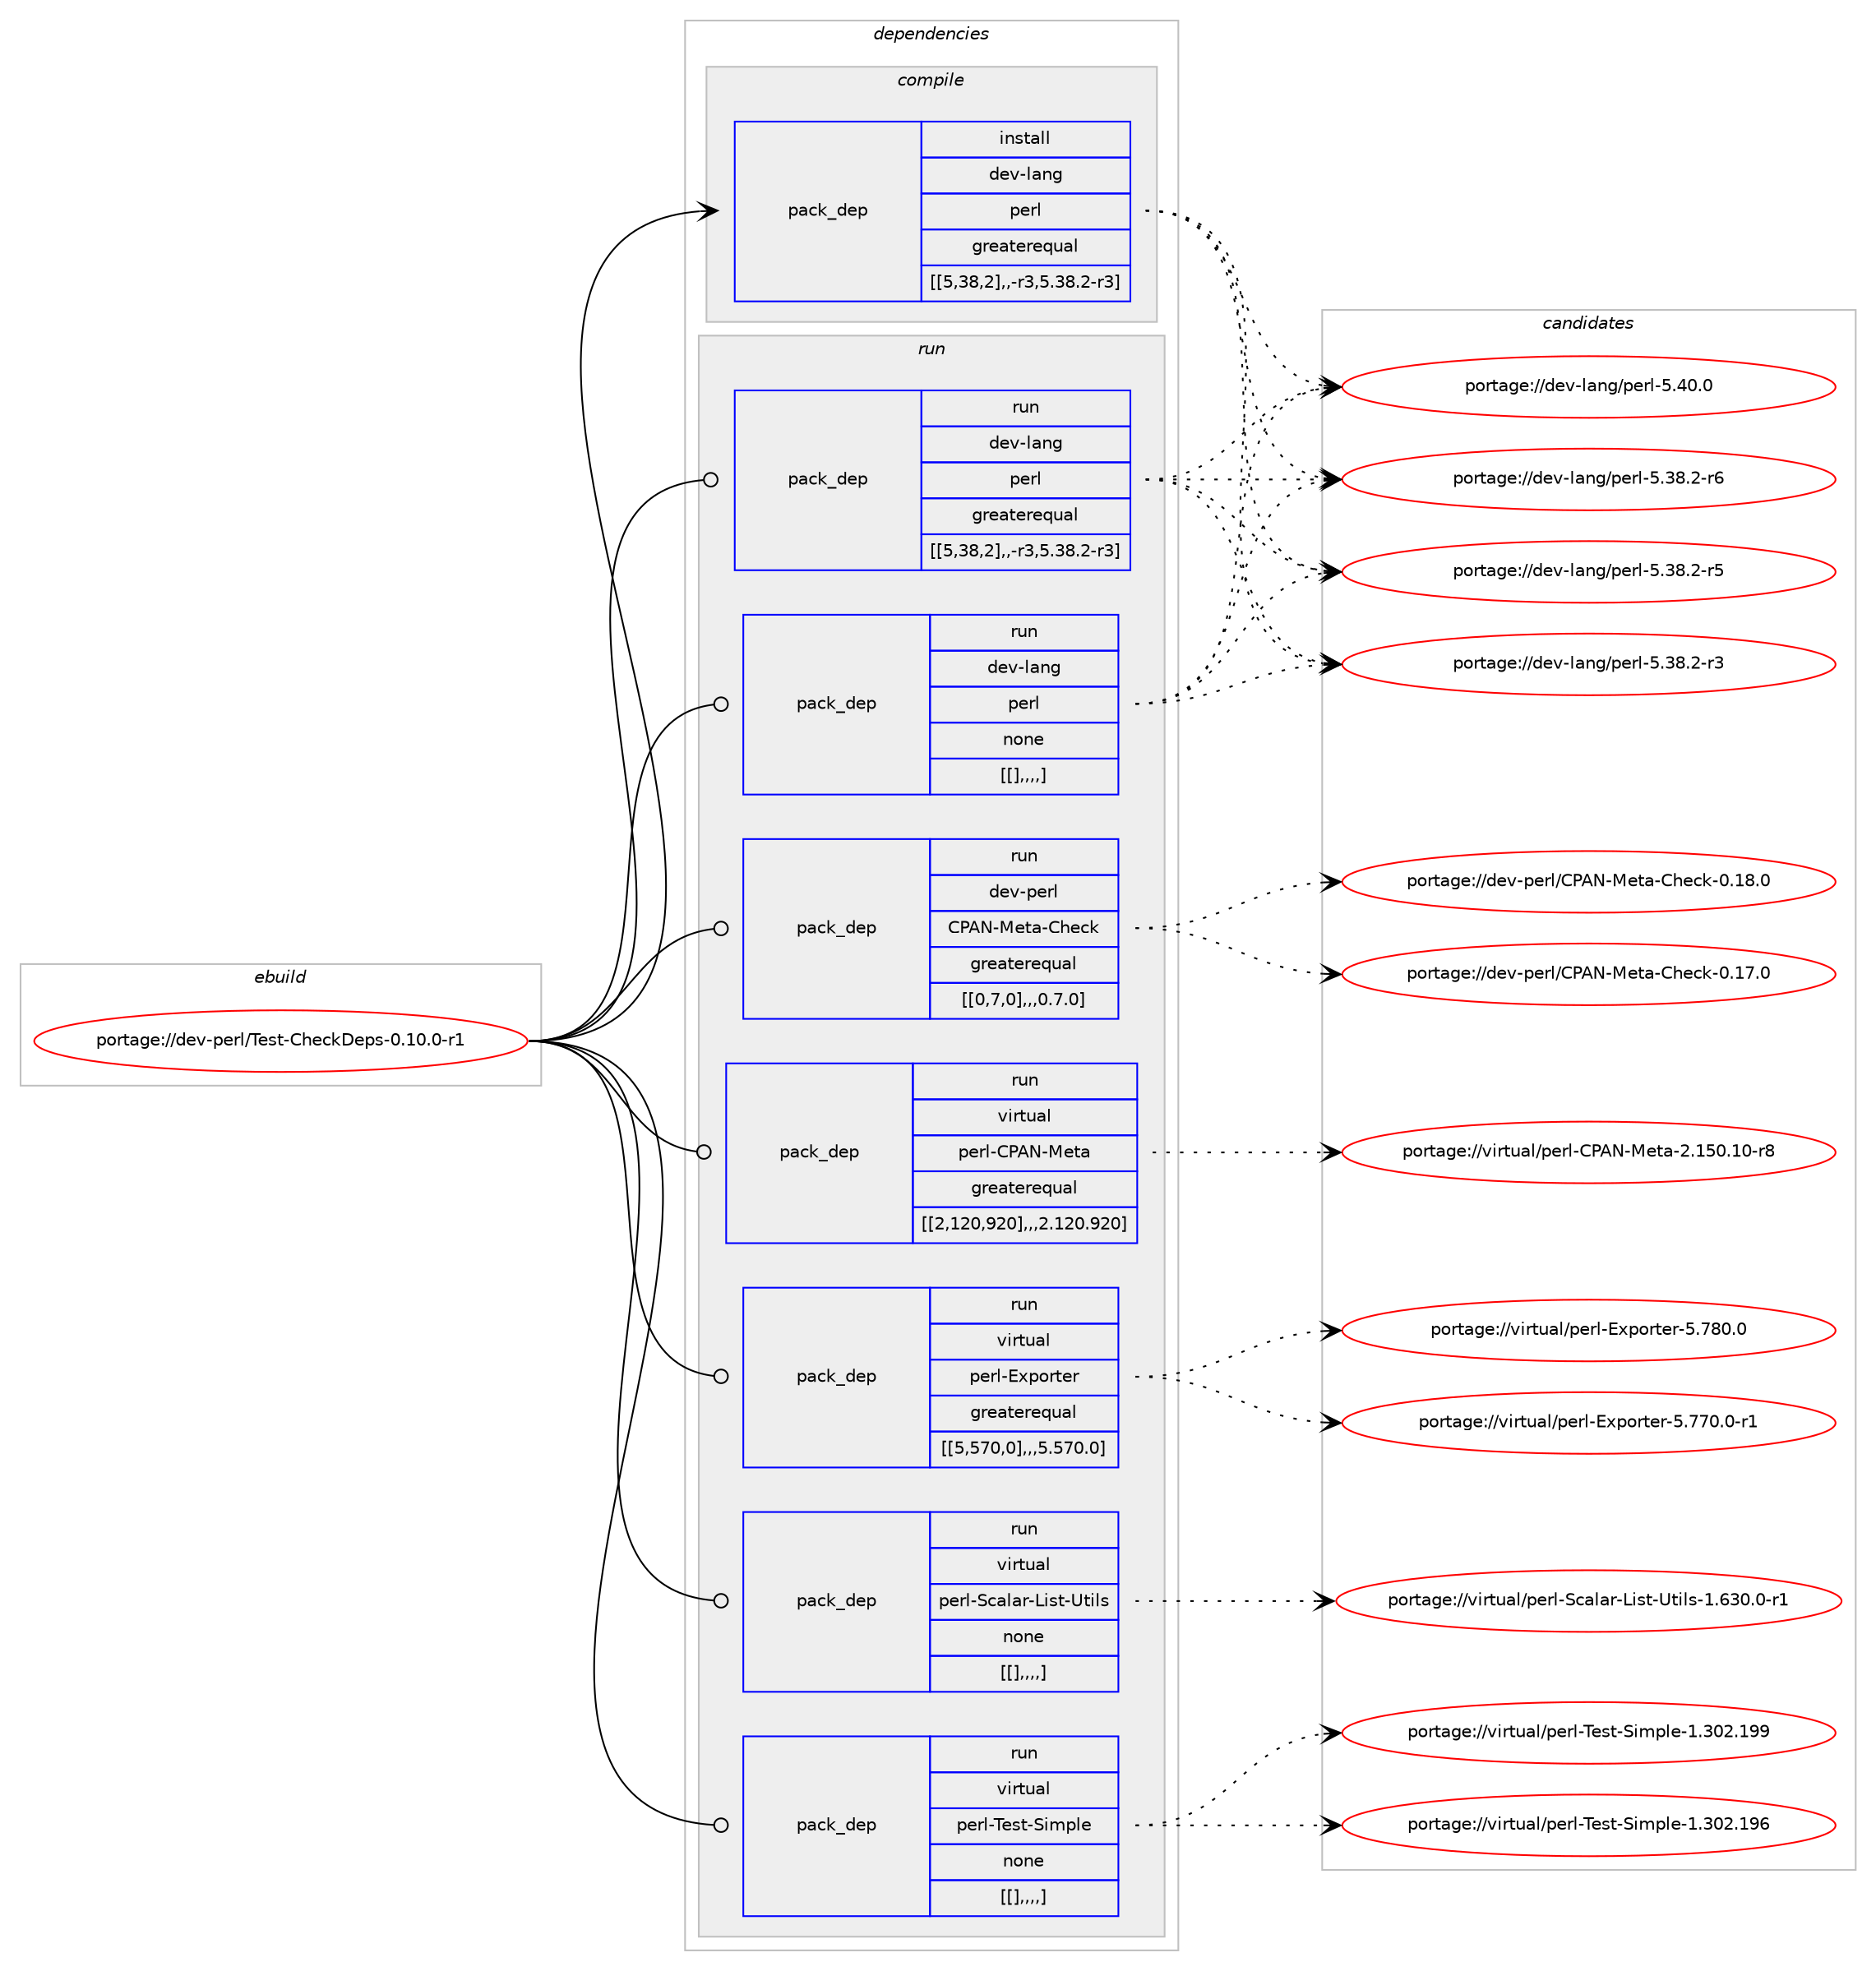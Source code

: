 digraph prolog {

# *************
# Graph options
# *************

newrank=true;
concentrate=true;
compound=true;
graph [rankdir=LR,fontname=Helvetica,fontsize=10,ranksep=1.5];#, ranksep=2.5, nodesep=0.2];
edge  [arrowhead=vee];
node  [fontname=Helvetica,fontsize=10];

# **********
# The ebuild
# **********

subgraph cluster_leftcol {
color=gray;
label=<<i>ebuild</i>>;
id [label="portage://dev-perl/Test-CheckDeps-0.10.0-r1", color=red, width=4, href="../dev-perl/Test-CheckDeps-0.10.0-r1.svg"];
}

# ****************
# The dependencies
# ****************

subgraph cluster_midcol {
color=gray;
label=<<i>dependencies</i>>;
subgraph cluster_compile {
fillcolor="#eeeeee";
style=filled;
label=<<i>compile</i>>;
subgraph pack106445 {
dependency138307 [label=<<TABLE BORDER="0" CELLBORDER="1" CELLSPACING="0" CELLPADDING="4" WIDTH="220"><TR><TD ROWSPAN="6" CELLPADDING="30">pack_dep</TD></TR><TR><TD WIDTH="110">install</TD></TR><TR><TD>dev-lang</TD></TR><TR><TD>perl</TD></TR><TR><TD>greaterequal</TD></TR><TR><TD>[[5,38,2],,-r3,5.38.2-r3]</TD></TR></TABLE>>, shape=none, color=blue];
}
id:e -> dependency138307:w [weight=20,style="solid",arrowhead="vee"];
}
subgraph cluster_compileandrun {
fillcolor="#eeeeee";
style=filled;
label=<<i>compile and run</i>>;
}
subgraph cluster_run {
fillcolor="#eeeeee";
style=filled;
label=<<i>run</i>>;
subgraph pack106446 {
dependency138308 [label=<<TABLE BORDER="0" CELLBORDER="1" CELLSPACING="0" CELLPADDING="4" WIDTH="220"><TR><TD ROWSPAN="6" CELLPADDING="30">pack_dep</TD></TR><TR><TD WIDTH="110">run</TD></TR><TR><TD>dev-lang</TD></TR><TR><TD>perl</TD></TR><TR><TD>greaterequal</TD></TR><TR><TD>[[5,38,2],,-r3,5.38.2-r3]</TD></TR></TABLE>>, shape=none, color=blue];
}
id:e -> dependency138308:w [weight=20,style="solid",arrowhead="odot"];
subgraph pack106447 {
dependency138309 [label=<<TABLE BORDER="0" CELLBORDER="1" CELLSPACING="0" CELLPADDING="4" WIDTH="220"><TR><TD ROWSPAN="6" CELLPADDING="30">pack_dep</TD></TR><TR><TD WIDTH="110">run</TD></TR><TR><TD>dev-lang</TD></TR><TR><TD>perl</TD></TR><TR><TD>none</TD></TR><TR><TD>[[],,,,]</TD></TR></TABLE>>, shape=none, color=blue];
}
id:e -> dependency138309:w [weight=20,style="solid",arrowhead="odot"];
subgraph pack106448 {
dependency138310 [label=<<TABLE BORDER="0" CELLBORDER="1" CELLSPACING="0" CELLPADDING="4" WIDTH="220"><TR><TD ROWSPAN="6" CELLPADDING="30">pack_dep</TD></TR><TR><TD WIDTH="110">run</TD></TR><TR><TD>dev-perl</TD></TR><TR><TD>CPAN-Meta-Check</TD></TR><TR><TD>greaterequal</TD></TR><TR><TD>[[0,7,0],,,0.7.0]</TD></TR></TABLE>>, shape=none, color=blue];
}
id:e -> dependency138310:w [weight=20,style="solid",arrowhead="odot"];
subgraph pack106449 {
dependency138311 [label=<<TABLE BORDER="0" CELLBORDER="1" CELLSPACING="0" CELLPADDING="4" WIDTH="220"><TR><TD ROWSPAN="6" CELLPADDING="30">pack_dep</TD></TR><TR><TD WIDTH="110">run</TD></TR><TR><TD>virtual</TD></TR><TR><TD>perl-CPAN-Meta</TD></TR><TR><TD>greaterequal</TD></TR><TR><TD>[[2,120,920],,,2.120.920]</TD></TR></TABLE>>, shape=none, color=blue];
}
id:e -> dependency138311:w [weight=20,style="solid",arrowhead="odot"];
subgraph pack106450 {
dependency138312 [label=<<TABLE BORDER="0" CELLBORDER="1" CELLSPACING="0" CELLPADDING="4" WIDTH="220"><TR><TD ROWSPAN="6" CELLPADDING="30">pack_dep</TD></TR><TR><TD WIDTH="110">run</TD></TR><TR><TD>virtual</TD></TR><TR><TD>perl-Exporter</TD></TR><TR><TD>greaterequal</TD></TR><TR><TD>[[5,570,0],,,5.570.0]</TD></TR></TABLE>>, shape=none, color=blue];
}
id:e -> dependency138312:w [weight=20,style="solid",arrowhead="odot"];
subgraph pack106451 {
dependency138313 [label=<<TABLE BORDER="0" CELLBORDER="1" CELLSPACING="0" CELLPADDING="4" WIDTH="220"><TR><TD ROWSPAN="6" CELLPADDING="30">pack_dep</TD></TR><TR><TD WIDTH="110">run</TD></TR><TR><TD>virtual</TD></TR><TR><TD>perl-Scalar-List-Utils</TD></TR><TR><TD>none</TD></TR><TR><TD>[[],,,,]</TD></TR></TABLE>>, shape=none, color=blue];
}
id:e -> dependency138313:w [weight=20,style="solid",arrowhead="odot"];
subgraph pack106452 {
dependency138314 [label=<<TABLE BORDER="0" CELLBORDER="1" CELLSPACING="0" CELLPADDING="4" WIDTH="220"><TR><TD ROWSPAN="6" CELLPADDING="30">pack_dep</TD></TR><TR><TD WIDTH="110">run</TD></TR><TR><TD>virtual</TD></TR><TR><TD>perl-Test-Simple</TD></TR><TR><TD>none</TD></TR><TR><TD>[[],,,,]</TD></TR></TABLE>>, shape=none, color=blue];
}
id:e -> dependency138314:w [weight=20,style="solid",arrowhead="odot"];
}
}

# **************
# The candidates
# **************

subgraph cluster_choices {
rank=same;
color=gray;
label=<<i>candidates</i>>;

subgraph choice106445 {
color=black;
nodesep=1;
choice10010111845108971101034711210111410845534652484648 [label="portage://dev-lang/perl-5.40.0", color=red, width=4,href="../dev-lang/perl-5.40.0.svg"];
choice100101118451089711010347112101114108455346515646504511454 [label="portage://dev-lang/perl-5.38.2-r6", color=red, width=4,href="../dev-lang/perl-5.38.2-r6.svg"];
choice100101118451089711010347112101114108455346515646504511453 [label="portage://dev-lang/perl-5.38.2-r5", color=red, width=4,href="../dev-lang/perl-5.38.2-r5.svg"];
choice100101118451089711010347112101114108455346515646504511451 [label="portage://dev-lang/perl-5.38.2-r3", color=red, width=4,href="../dev-lang/perl-5.38.2-r3.svg"];
dependency138307:e -> choice10010111845108971101034711210111410845534652484648:w [style=dotted,weight="100"];
dependency138307:e -> choice100101118451089711010347112101114108455346515646504511454:w [style=dotted,weight="100"];
dependency138307:e -> choice100101118451089711010347112101114108455346515646504511453:w [style=dotted,weight="100"];
dependency138307:e -> choice100101118451089711010347112101114108455346515646504511451:w [style=dotted,weight="100"];
}
subgraph choice106446 {
color=black;
nodesep=1;
choice10010111845108971101034711210111410845534652484648 [label="portage://dev-lang/perl-5.40.0", color=red, width=4,href="../dev-lang/perl-5.40.0.svg"];
choice100101118451089711010347112101114108455346515646504511454 [label="portage://dev-lang/perl-5.38.2-r6", color=red, width=4,href="../dev-lang/perl-5.38.2-r6.svg"];
choice100101118451089711010347112101114108455346515646504511453 [label="portage://dev-lang/perl-5.38.2-r5", color=red, width=4,href="../dev-lang/perl-5.38.2-r5.svg"];
choice100101118451089711010347112101114108455346515646504511451 [label="portage://dev-lang/perl-5.38.2-r3", color=red, width=4,href="../dev-lang/perl-5.38.2-r3.svg"];
dependency138308:e -> choice10010111845108971101034711210111410845534652484648:w [style=dotted,weight="100"];
dependency138308:e -> choice100101118451089711010347112101114108455346515646504511454:w [style=dotted,weight="100"];
dependency138308:e -> choice100101118451089711010347112101114108455346515646504511453:w [style=dotted,weight="100"];
dependency138308:e -> choice100101118451089711010347112101114108455346515646504511451:w [style=dotted,weight="100"];
}
subgraph choice106447 {
color=black;
nodesep=1;
choice10010111845108971101034711210111410845534652484648 [label="portage://dev-lang/perl-5.40.0", color=red, width=4,href="../dev-lang/perl-5.40.0.svg"];
choice100101118451089711010347112101114108455346515646504511454 [label="portage://dev-lang/perl-5.38.2-r6", color=red, width=4,href="../dev-lang/perl-5.38.2-r6.svg"];
choice100101118451089711010347112101114108455346515646504511453 [label="portage://dev-lang/perl-5.38.2-r5", color=red, width=4,href="../dev-lang/perl-5.38.2-r5.svg"];
choice100101118451089711010347112101114108455346515646504511451 [label="portage://dev-lang/perl-5.38.2-r3", color=red, width=4,href="../dev-lang/perl-5.38.2-r3.svg"];
dependency138309:e -> choice10010111845108971101034711210111410845534652484648:w [style=dotted,weight="100"];
dependency138309:e -> choice100101118451089711010347112101114108455346515646504511454:w [style=dotted,weight="100"];
dependency138309:e -> choice100101118451089711010347112101114108455346515646504511453:w [style=dotted,weight="100"];
dependency138309:e -> choice100101118451089711010347112101114108455346515646504511451:w [style=dotted,weight="100"];
}
subgraph choice106448 {
color=black;
nodesep=1;
choice10010111845112101114108476780657845771011169745671041019910745484649564648 [label="portage://dev-perl/CPAN-Meta-Check-0.18.0", color=red, width=4,href="../dev-perl/CPAN-Meta-Check-0.18.0.svg"];
choice10010111845112101114108476780657845771011169745671041019910745484649554648 [label="portage://dev-perl/CPAN-Meta-Check-0.17.0", color=red, width=4,href="../dev-perl/CPAN-Meta-Check-0.17.0.svg"];
dependency138310:e -> choice10010111845112101114108476780657845771011169745671041019910745484649564648:w [style=dotted,weight="100"];
dependency138310:e -> choice10010111845112101114108476780657845771011169745671041019910745484649554648:w [style=dotted,weight="100"];
}
subgraph choice106449 {
color=black;
nodesep=1;
choice118105114116117971084711210111410845678065784577101116974550464953484649484511456 [label="portage://virtual/perl-CPAN-Meta-2.150.10-r8", color=red, width=4,href="../virtual/perl-CPAN-Meta-2.150.10-r8.svg"];
dependency138311:e -> choice118105114116117971084711210111410845678065784577101116974550464953484649484511456:w [style=dotted,weight="100"];
}
subgraph choice106450 {
color=black;
nodesep=1;
choice118105114116117971084711210111410845691201121111141161011144553465556484648 [label="portage://virtual/perl-Exporter-5.780.0", color=red, width=4,href="../virtual/perl-Exporter-5.780.0.svg"];
choice1181051141161179710847112101114108456912011211111411610111445534655554846484511449 [label="portage://virtual/perl-Exporter-5.770.0-r1", color=red, width=4,href="../virtual/perl-Exporter-5.770.0-r1.svg"];
dependency138312:e -> choice118105114116117971084711210111410845691201121111141161011144553465556484648:w [style=dotted,weight="100"];
dependency138312:e -> choice1181051141161179710847112101114108456912011211111411610111445534655554846484511449:w [style=dotted,weight="100"];
}
subgraph choice106451 {
color=black;
nodesep=1;
choice118105114116117971084711210111410845839997108971144576105115116458511610510811545494654514846484511449 [label="portage://virtual/perl-Scalar-List-Utils-1.630.0-r1", color=red, width=4,href="../virtual/perl-Scalar-List-Utils-1.630.0-r1.svg"];
dependency138313:e -> choice118105114116117971084711210111410845839997108971144576105115116458511610510811545494654514846484511449:w [style=dotted,weight="100"];
}
subgraph choice106452 {
color=black;
nodesep=1;
choice11810511411611797108471121011141084584101115116458310510911210810145494651485046495757 [label="portage://virtual/perl-Test-Simple-1.302.199", color=red, width=4,href="../virtual/perl-Test-Simple-1.302.199.svg"];
choice11810511411611797108471121011141084584101115116458310510911210810145494651485046495754 [label="portage://virtual/perl-Test-Simple-1.302.196", color=red, width=4,href="../virtual/perl-Test-Simple-1.302.196.svg"];
dependency138314:e -> choice11810511411611797108471121011141084584101115116458310510911210810145494651485046495757:w [style=dotted,weight="100"];
dependency138314:e -> choice11810511411611797108471121011141084584101115116458310510911210810145494651485046495754:w [style=dotted,weight="100"];
}
}

}
